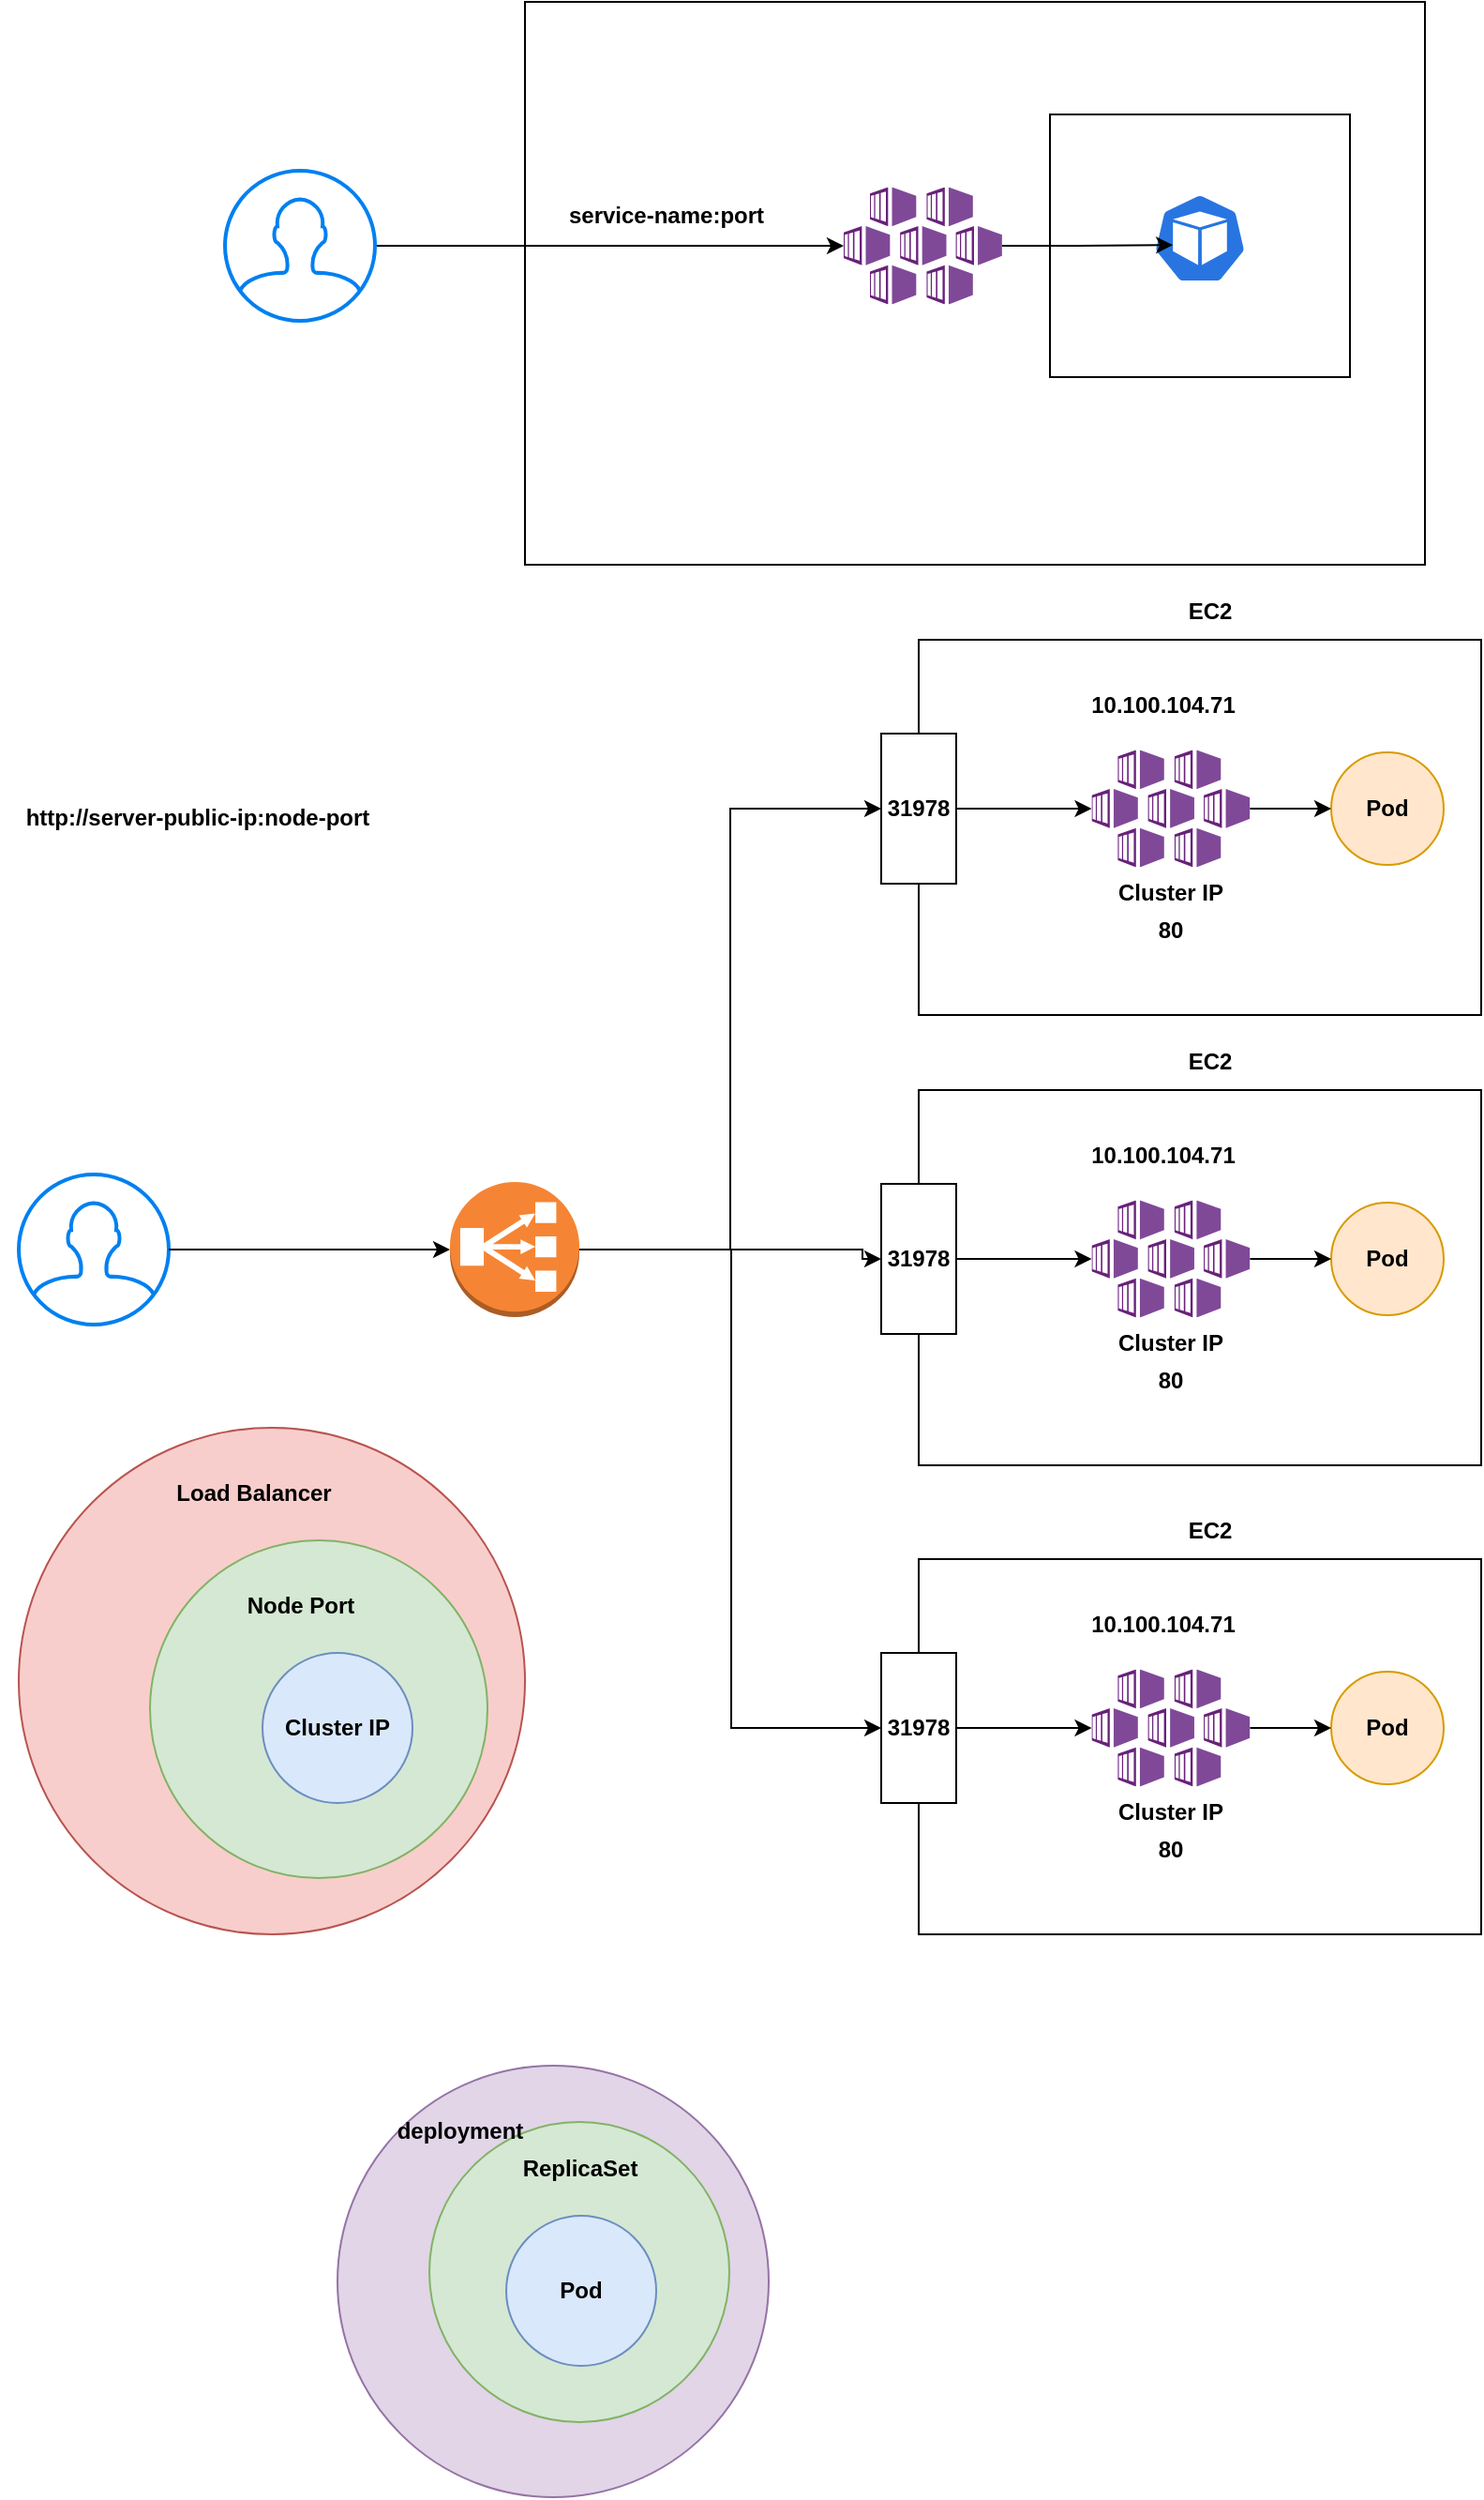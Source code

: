 <mxfile version="24.6.4" type="device">
  <diagram name="Page-1" id="rPLcQxKnwmKYAxCcPPqL">
    <mxGraphModel dx="1900" dy="583" grid="1" gridSize="10" guides="1" tooltips="1" connect="1" arrows="1" fold="1" page="1" pageScale="1" pageWidth="850" pageHeight="1100" math="0" shadow="0">
      <root>
        <mxCell id="0" />
        <mxCell id="1" parent="0" />
        <mxCell id="7WoqqL8MU9E2NCYf5LLM-3" value="" style="rounded=1;whiteSpace=wrap;html=1;" parent="1" vertex="1">
          <mxGeometry x="510" y="180" width="120" height="60" as="geometry" />
        </mxCell>
        <mxCell id="7WoqqL8MU9E2NCYf5LLM-2" value="" style="rounded=0;whiteSpace=wrap;html=1;" parent="1" vertex="1">
          <mxGeometry x="250" y="90" width="480" height="300" as="geometry" />
        </mxCell>
        <mxCell id="7WoqqL8MU9E2NCYf5LLM-4" value="" style="rounded=0;whiteSpace=wrap;html=1;" parent="1" vertex="1">
          <mxGeometry x="530" y="150" width="160" height="140" as="geometry" />
        </mxCell>
        <mxCell id="7WoqqL8MU9E2NCYf5LLM-5" value="" style="aspect=fixed;sketch=0;html=1;dashed=0;whitespace=wrap;verticalLabelPosition=bottom;verticalAlign=top;fillColor=#2875E2;strokeColor=#ffffff;points=[[0.005,0.63,0],[0.1,0.2,0],[0.9,0.2,0],[0.5,0,0],[0.995,0.63,0],[0.72,0.99,0],[0.5,1,0],[0.28,0.99,0]];shape=mxgraph.kubernetes.icon2;prIcon=pod" parent="1" vertex="1">
          <mxGeometry x="585" y="192" width="50" height="48" as="geometry" />
        </mxCell>
        <mxCell id="7WoqqL8MU9E2NCYf5LLM-6" value="" style="image;sketch=0;aspect=fixed;html=1;points=[];align=center;fontSize=12;image=img/lib/mscae/Kubernetes_Services.svg;" parent="1" vertex="1">
          <mxGeometry x="420" y="188.75" width="84.46" height="62.5" as="geometry" />
        </mxCell>
        <mxCell id="7WoqqL8MU9E2NCYf5LLM-7" style="edgeStyle=orthogonalEdgeStyle;rounded=0;orthogonalLoop=1;jettySize=auto;html=1;entryX=0.212;entryY=0.575;entryDx=0;entryDy=0;entryPerimeter=0;" parent="1" source="7WoqqL8MU9E2NCYf5LLM-6" target="7WoqqL8MU9E2NCYf5LLM-5" edge="1">
          <mxGeometry relative="1" as="geometry" />
        </mxCell>
        <mxCell id="7WoqqL8MU9E2NCYf5LLM-9" style="edgeStyle=orthogonalEdgeStyle;rounded=0;orthogonalLoop=1;jettySize=auto;html=1;" parent="1" source="7WoqqL8MU9E2NCYf5LLM-8" target="7WoqqL8MU9E2NCYf5LLM-6" edge="1">
          <mxGeometry relative="1" as="geometry" />
        </mxCell>
        <mxCell id="7WoqqL8MU9E2NCYf5LLM-8" value="" style="html=1;verticalLabelPosition=bottom;align=center;labelBackgroundColor=#ffffff;verticalAlign=top;strokeWidth=2;strokeColor=#0080F0;shadow=0;dashed=0;shape=mxgraph.ios7.icons.user;" parent="1" vertex="1">
          <mxGeometry x="90" y="180" width="80" height="80" as="geometry" />
        </mxCell>
        <mxCell id="7WoqqL8MU9E2NCYf5LLM-10" value="&lt;b&gt;service-name:port&lt;/b&gt;" style="text;html=1;align=center;verticalAlign=middle;resizable=0;points=[];autosize=1;strokeColor=none;fillColor=none;" parent="1" vertex="1">
          <mxGeometry x="260" y="188.75" width="130" height="30" as="geometry" />
        </mxCell>
        <mxCell id="7WoqqL8MU9E2NCYf5LLM-19" style="edgeStyle=orthogonalEdgeStyle;rounded=0;orthogonalLoop=1;jettySize=auto;html=1;entryX=0;entryY=0.5;entryDx=0;entryDy=0;" parent="1" source="7WoqqL8MU9E2NCYf5LLM-31" target="7WoqqL8MU9E2NCYf5LLM-15" edge="1">
          <mxGeometry relative="1" as="geometry" />
        </mxCell>
        <mxCell id="7WoqqL8MU9E2NCYf5LLM-18" value="" style="html=1;verticalLabelPosition=bottom;align=center;labelBackgroundColor=#ffffff;verticalAlign=top;strokeWidth=2;strokeColor=#0080F0;shadow=0;dashed=0;shape=mxgraph.ios7.icons.user;" parent="1" vertex="1">
          <mxGeometry x="-20" y="715" width="80" height="80" as="geometry" />
        </mxCell>
        <mxCell id="7WoqqL8MU9E2NCYf5LLM-22" value="&lt;b&gt;http://server-public-ip:node-port&lt;/b&gt;" style="text;html=1;align=center;verticalAlign=middle;resizable=0;points=[];autosize=1;strokeColor=none;fillColor=none;" parent="1" vertex="1">
          <mxGeometry x="-30" y="510" width="210" height="30" as="geometry" />
        </mxCell>
        <mxCell id="7WoqqL8MU9E2NCYf5LLM-30" value="" style="group" parent="1" vertex="1" connectable="0">
          <mxGeometry x="-20" y="850" width="270" height="270" as="geometry" />
        </mxCell>
        <mxCell id="7WoqqL8MU9E2NCYf5LLM-28" value="" style="ellipse;whiteSpace=wrap;html=1;aspect=fixed;fillColor=#f8cecc;strokeColor=#b85450;" parent="7WoqqL8MU9E2NCYf5LLM-30" vertex="1">
          <mxGeometry width="270" height="270" as="geometry" />
        </mxCell>
        <mxCell id="7WoqqL8MU9E2NCYf5LLM-26" value="" style="ellipse;whiteSpace=wrap;html=1;aspect=fixed;fillColor=#d5e8d4;strokeColor=#82b366;" parent="7WoqqL8MU9E2NCYf5LLM-30" vertex="1">
          <mxGeometry x="70" y="60" width="180" height="180" as="geometry" />
        </mxCell>
        <mxCell id="7WoqqL8MU9E2NCYf5LLM-25" value="&lt;b&gt;Cluster IP&lt;/b&gt;" style="ellipse;whiteSpace=wrap;html=1;aspect=fixed;fillColor=#dae8fc;strokeColor=#6c8ebf;" parent="7WoqqL8MU9E2NCYf5LLM-30" vertex="1">
          <mxGeometry x="130" y="120" width="80" height="80" as="geometry" />
        </mxCell>
        <mxCell id="7WoqqL8MU9E2NCYf5LLM-27" value="&lt;b&gt;Node Port&lt;/b&gt;" style="text;html=1;align=center;verticalAlign=middle;resizable=0;points=[];autosize=1;strokeColor=none;fillColor=none;" parent="7WoqqL8MU9E2NCYf5LLM-30" vertex="1">
          <mxGeometry x="110" y="80" width="80" height="30" as="geometry" />
        </mxCell>
        <mxCell id="7WoqqL8MU9E2NCYf5LLM-29" value="&lt;b&gt;Load Balancer&lt;/b&gt;" style="text;html=1;align=center;verticalAlign=middle;resizable=0;points=[];autosize=1;strokeColor=none;fillColor=none;" parent="7WoqqL8MU9E2NCYf5LLM-30" vertex="1">
          <mxGeometry x="70" y="20" width="110" height="30" as="geometry" />
        </mxCell>
        <mxCell id="7WoqqL8MU9E2NCYf5LLM-32" value="" style="edgeStyle=orthogonalEdgeStyle;rounded=0;orthogonalLoop=1;jettySize=auto;html=1;entryX=0;entryY=0.5;entryDx=0;entryDy=0;" parent="1" source="7WoqqL8MU9E2NCYf5LLM-18" target="7WoqqL8MU9E2NCYf5LLM-31" edge="1">
          <mxGeometry relative="1" as="geometry">
            <mxPoint x="70" y="610" as="sourcePoint" />
            <mxPoint x="430" y="610" as="targetPoint" />
          </mxGeometry>
        </mxCell>
        <mxCell id="7WoqqL8MU9E2NCYf5LLM-58" style="edgeStyle=orthogonalEdgeStyle;rounded=0;orthogonalLoop=1;jettySize=auto;html=1;entryX=0;entryY=0.5;entryDx=0;entryDy=0;" parent="1" source="7WoqqL8MU9E2NCYf5LLM-31" target="7WoqqL8MU9E2NCYf5LLM-40" edge="1">
          <mxGeometry relative="1" as="geometry">
            <Array as="points">
              <mxPoint x="430" y="755" />
            </Array>
          </mxGeometry>
        </mxCell>
        <mxCell id="7WoqqL8MU9E2NCYf5LLM-59" style="edgeStyle=orthogonalEdgeStyle;rounded=0;orthogonalLoop=1;jettySize=auto;html=1;entryX=0;entryY=0.5;entryDx=0;entryDy=0;" parent="1" source="7WoqqL8MU9E2NCYf5LLM-31" target="7WoqqL8MU9E2NCYf5LLM-52" edge="1">
          <mxGeometry relative="1" as="geometry">
            <mxPoint x="370" y="860" as="targetPoint" />
            <Array as="points">
              <mxPoint x="360" y="755" />
              <mxPoint x="360" y="1010" />
            </Array>
          </mxGeometry>
        </mxCell>
        <mxCell id="7WoqqL8MU9E2NCYf5LLM-31" value="" style="outlineConnect=0;dashed=0;verticalLabelPosition=bottom;verticalAlign=top;align=center;html=1;shape=mxgraph.aws3.classic_load_balancer;fillColor=#F58534;gradientColor=none;" parent="1" vertex="1">
          <mxGeometry x="210" y="719" width="69" height="72" as="geometry" />
        </mxCell>
        <mxCell id="7WoqqL8MU9E2NCYf5LLM-33" value="" style="group" parent="1" vertex="1" connectable="0">
          <mxGeometry x="440" y="400" width="320" height="230" as="geometry" />
        </mxCell>
        <mxCell id="7WoqqL8MU9E2NCYf5LLM-11" value="" style="ellipse;whiteSpace=wrap;html=1;aspect=fixed;" parent="7WoqqL8MU9E2NCYf5LLM-33" vertex="1">
          <mxGeometry x="240" y="90" width="60" height="60" as="geometry" />
        </mxCell>
        <mxCell id="7WoqqL8MU9E2NCYf5LLM-12" value="" style="rounded=0;whiteSpace=wrap;html=1;" parent="7WoqqL8MU9E2NCYf5LLM-33" vertex="1">
          <mxGeometry x="20" y="30" width="300" height="200" as="geometry" />
        </mxCell>
        <mxCell id="7WoqqL8MU9E2NCYf5LLM-13" value="&lt;b&gt;Pod&lt;/b&gt;" style="ellipse;whiteSpace=wrap;html=1;aspect=fixed;fillColor=#ffe6cc;strokeColor=#d79b00;" parent="7WoqqL8MU9E2NCYf5LLM-33" vertex="1">
          <mxGeometry x="240" y="90" width="60" height="60" as="geometry" />
        </mxCell>
        <mxCell id="7WoqqL8MU9E2NCYf5LLM-14" value="&lt;b&gt;EC2&lt;/b&gt;" style="text;html=1;align=center;verticalAlign=middle;resizable=0;points=[];autosize=1;strokeColor=none;fillColor=none;" parent="7WoqqL8MU9E2NCYf5LLM-33" vertex="1">
          <mxGeometry x="150" width="50" height="30" as="geometry" />
        </mxCell>
        <mxCell id="7WoqqL8MU9E2NCYf5LLM-20" style="edgeStyle=orthogonalEdgeStyle;rounded=0;orthogonalLoop=1;jettySize=auto;html=1;" parent="7WoqqL8MU9E2NCYf5LLM-33" source="7WoqqL8MU9E2NCYf5LLM-15" target="7WoqqL8MU9E2NCYf5LLM-16" edge="1">
          <mxGeometry relative="1" as="geometry" />
        </mxCell>
        <mxCell id="7WoqqL8MU9E2NCYf5LLM-15" value="&lt;b&gt;31978&lt;/b&gt;" style="rounded=0;whiteSpace=wrap;html=1;" parent="7WoqqL8MU9E2NCYf5LLM-33" vertex="1">
          <mxGeometry y="80" width="40" height="80" as="geometry" />
        </mxCell>
        <mxCell id="7WoqqL8MU9E2NCYf5LLM-21" style="edgeStyle=orthogonalEdgeStyle;rounded=0;orthogonalLoop=1;jettySize=auto;html=1;entryX=0;entryY=0.5;entryDx=0;entryDy=0;" parent="7WoqqL8MU9E2NCYf5LLM-33" source="7WoqqL8MU9E2NCYf5LLM-16" target="7WoqqL8MU9E2NCYf5LLM-13" edge="1">
          <mxGeometry relative="1" as="geometry" />
        </mxCell>
        <mxCell id="7WoqqL8MU9E2NCYf5LLM-16" value="" style="image;sketch=0;aspect=fixed;html=1;points=[];align=center;fontSize=12;image=img/lib/mscae/Kubernetes_Services.svg;" parent="7WoqqL8MU9E2NCYf5LLM-33" vertex="1">
          <mxGeometry x="112.23" y="88.75" width="84.46" height="62.5" as="geometry" />
        </mxCell>
        <mxCell id="7WoqqL8MU9E2NCYf5LLM-17" value="&lt;b&gt;Cluster IP&lt;/b&gt;" style="text;html=1;align=center;verticalAlign=middle;resizable=0;points=[];autosize=1;strokeColor=none;fillColor=none;" parent="7WoqqL8MU9E2NCYf5LLM-33" vertex="1">
          <mxGeometry x="114.46" y="150" width="80" height="30" as="geometry" />
        </mxCell>
        <mxCell id="7WoqqL8MU9E2NCYf5LLM-23" value="&lt;b&gt;10.100.104.71&lt;/b&gt;" style="text;html=1;align=center;verticalAlign=middle;resizable=0;points=[];autosize=1;strokeColor=none;fillColor=none;" parent="7WoqqL8MU9E2NCYf5LLM-33" vertex="1">
          <mxGeometry x="100" y="50" width="100" height="30" as="geometry" />
        </mxCell>
        <mxCell id="7WoqqL8MU9E2NCYf5LLM-24" value="&lt;b&gt;80&lt;/b&gt;" style="text;html=1;align=center;verticalAlign=middle;resizable=0;points=[];autosize=1;strokeColor=none;fillColor=none;" parent="7WoqqL8MU9E2NCYf5LLM-33" vertex="1">
          <mxGeometry x="134.46" y="170" width="40" height="30" as="geometry" />
        </mxCell>
        <mxCell id="7WoqqL8MU9E2NCYf5LLM-34" value="" style="group" parent="1" vertex="1" connectable="0">
          <mxGeometry x="440" y="640" width="320" height="230" as="geometry" />
        </mxCell>
        <mxCell id="7WoqqL8MU9E2NCYf5LLM-35" value="" style="ellipse;whiteSpace=wrap;html=1;aspect=fixed;" parent="7WoqqL8MU9E2NCYf5LLM-34" vertex="1">
          <mxGeometry x="240" y="90" width="60" height="60" as="geometry" />
        </mxCell>
        <mxCell id="7WoqqL8MU9E2NCYf5LLM-36" value="" style="rounded=0;whiteSpace=wrap;html=1;" parent="7WoqqL8MU9E2NCYf5LLM-34" vertex="1">
          <mxGeometry x="20" y="30" width="300" height="200" as="geometry" />
        </mxCell>
        <mxCell id="7WoqqL8MU9E2NCYf5LLM-37" value="&lt;b&gt;Pod&lt;/b&gt;" style="ellipse;whiteSpace=wrap;html=1;aspect=fixed;fillColor=#ffe6cc;strokeColor=#d79b00;" parent="7WoqqL8MU9E2NCYf5LLM-34" vertex="1">
          <mxGeometry x="240" y="90" width="60" height="60" as="geometry" />
        </mxCell>
        <mxCell id="7WoqqL8MU9E2NCYf5LLM-38" value="&lt;b&gt;EC2&lt;/b&gt;" style="text;html=1;align=center;verticalAlign=middle;resizable=0;points=[];autosize=1;strokeColor=none;fillColor=none;" parent="7WoqqL8MU9E2NCYf5LLM-34" vertex="1">
          <mxGeometry x="150" width="50" height="30" as="geometry" />
        </mxCell>
        <mxCell id="7WoqqL8MU9E2NCYf5LLM-39" style="edgeStyle=orthogonalEdgeStyle;rounded=0;orthogonalLoop=1;jettySize=auto;html=1;" parent="7WoqqL8MU9E2NCYf5LLM-34" source="7WoqqL8MU9E2NCYf5LLM-40" target="7WoqqL8MU9E2NCYf5LLM-42" edge="1">
          <mxGeometry relative="1" as="geometry" />
        </mxCell>
        <mxCell id="7WoqqL8MU9E2NCYf5LLM-40" value="&lt;b&gt;31978&lt;/b&gt;" style="rounded=0;whiteSpace=wrap;html=1;" parent="7WoqqL8MU9E2NCYf5LLM-34" vertex="1">
          <mxGeometry y="80" width="40" height="80" as="geometry" />
        </mxCell>
        <mxCell id="7WoqqL8MU9E2NCYf5LLM-41" style="edgeStyle=orthogonalEdgeStyle;rounded=0;orthogonalLoop=1;jettySize=auto;html=1;entryX=0;entryY=0.5;entryDx=0;entryDy=0;" parent="7WoqqL8MU9E2NCYf5LLM-34" source="7WoqqL8MU9E2NCYf5LLM-42" target="7WoqqL8MU9E2NCYf5LLM-37" edge="1">
          <mxGeometry relative="1" as="geometry" />
        </mxCell>
        <mxCell id="7WoqqL8MU9E2NCYf5LLM-42" value="" style="image;sketch=0;aspect=fixed;html=1;points=[];align=center;fontSize=12;image=img/lib/mscae/Kubernetes_Services.svg;" parent="7WoqqL8MU9E2NCYf5LLM-34" vertex="1">
          <mxGeometry x="112.23" y="88.75" width="84.46" height="62.5" as="geometry" />
        </mxCell>
        <mxCell id="7WoqqL8MU9E2NCYf5LLM-43" value="&lt;b&gt;Cluster IP&lt;/b&gt;" style="text;html=1;align=center;verticalAlign=middle;resizable=0;points=[];autosize=1;strokeColor=none;fillColor=none;" parent="7WoqqL8MU9E2NCYf5LLM-34" vertex="1">
          <mxGeometry x="114.46" y="150" width="80" height="30" as="geometry" />
        </mxCell>
        <mxCell id="7WoqqL8MU9E2NCYf5LLM-44" value="&lt;b&gt;10.100.104.71&lt;/b&gt;" style="text;html=1;align=center;verticalAlign=middle;resizable=0;points=[];autosize=1;strokeColor=none;fillColor=none;" parent="7WoqqL8MU9E2NCYf5LLM-34" vertex="1">
          <mxGeometry x="100" y="50" width="100" height="30" as="geometry" />
        </mxCell>
        <mxCell id="7WoqqL8MU9E2NCYf5LLM-45" value="&lt;b&gt;80&lt;/b&gt;" style="text;html=1;align=center;verticalAlign=middle;resizable=0;points=[];autosize=1;strokeColor=none;fillColor=none;" parent="7WoqqL8MU9E2NCYf5LLM-34" vertex="1">
          <mxGeometry x="134.46" y="170" width="40" height="30" as="geometry" />
        </mxCell>
        <mxCell id="7WoqqL8MU9E2NCYf5LLM-46" value="" style="group" parent="1" vertex="1" connectable="0">
          <mxGeometry x="440" y="890" width="320" height="230" as="geometry" />
        </mxCell>
        <mxCell id="7WoqqL8MU9E2NCYf5LLM-47" value="" style="ellipse;whiteSpace=wrap;html=1;aspect=fixed;" parent="7WoqqL8MU9E2NCYf5LLM-46" vertex="1">
          <mxGeometry x="240" y="90" width="60" height="60" as="geometry" />
        </mxCell>
        <mxCell id="7WoqqL8MU9E2NCYf5LLM-48" value="" style="rounded=0;whiteSpace=wrap;html=1;" parent="7WoqqL8MU9E2NCYf5LLM-46" vertex="1">
          <mxGeometry x="20" y="30" width="300" height="200" as="geometry" />
        </mxCell>
        <mxCell id="7WoqqL8MU9E2NCYf5LLM-49" value="&lt;b&gt;Pod&lt;/b&gt;" style="ellipse;whiteSpace=wrap;html=1;aspect=fixed;fillColor=#ffe6cc;strokeColor=#d79b00;" parent="7WoqqL8MU9E2NCYf5LLM-46" vertex="1">
          <mxGeometry x="240" y="90" width="60" height="60" as="geometry" />
        </mxCell>
        <mxCell id="7WoqqL8MU9E2NCYf5LLM-50" value="&lt;b&gt;EC2&lt;/b&gt;" style="text;html=1;align=center;verticalAlign=middle;resizable=0;points=[];autosize=1;strokeColor=none;fillColor=none;" parent="7WoqqL8MU9E2NCYf5LLM-46" vertex="1">
          <mxGeometry x="150" width="50" height="30" as="geometry" />
        </mxCell>
        <mxCell id="7WoqqL8MU9E2NCYf5LLM-51" style="edgeStyle=orthogonalEdgeStyle;rounded=0;orthogonalLoop=1;jettySize=auto;html=1;" parent="7WoqqL8MU9E2NCYf5LLM-46" source="7WoqqL8MU9E2NCYf5LLM-52" target="7WoqqL8MU9E2NCYf5LLM-54" edge="1">
          <mxGeometry relative="1" as="geometry" />
        </mxCell>
        <mxCell id="7WoqqL8MU9E2NCYf5LLM-52" value="&lt;b&gt;31978&lt;/b&gt;" style="rounded=0;whiteSpace=wrap;html=1;" parent="7WoqqL8MU9E2NCYf5LLM-46" vertex="1">
          <mxGeometry y="80" width="40" height="80" as="geometry" />
        </mxCell>
        <mxCell id="7WoqqL8MU9E2NCYf5LLM-53" style="edgeStyle=orthogonalEdgeStyle;rounded=0;orthogonalLoop=1;jettySize=auto;html=1;entryX=0;entryY=0.5;entryDx=0;entryDy=0;" parent="7WoqqL8MU9E2NCYf5LLM-46" source="7WoqqL8MU9E2NCYf5LLM-54" target="7WoqqL8MU9E2NCYf5LLM-49" edge="1">
          <mxGeometry relative="1" as="geometry" />
        </mxCell>
        <mxCell id="7WoqqL8MU9E2NCYf5LLM-54" value="" style="image;sketch=0;aspect=fixed;html=1;points=[];align=center;fontSize=12;image=img/lib/mscae/Kubernetes_Services.svg;" parent="7WoqqL8MU9E2NCYf5LLM-46" vertex="1">
          <mxGeometry x="112.23" y="88.75" width="84.46" height="62.5" as="geometry" />
        </mxCell>
        <mxCell id="7WoqqL8MU9E2NCYf5LLM-55" value="&lt;b&gt;Cluster IP&lt;/b&gt;" style="text;html=1;align=center;verticalAlign=middle;resizable=0;points=[];autosize=1;strokeColor=none;fillColor=none;" parent="7WoqqL8MU9E2NCYf5LLM-46" vertex="1">
          <mxGeometry x="114.46" y="150" width="80" height="30" as="geometry" />
        </mxCell>
        <mxCell id="7WoqqL8MU9E2NCYf5LLM-56" value="&lt;b&gt;10.100.104.71&lt;/b&gt;" style="text;html=1;align=center;verticalAlign=middle;resizable=0;points=[];autosize=1;strokeColor=none;fillColor=none;" parent="7WoqqL8MU9E2NCYf5LLM-46" vertex="1">
          <mxGeometry x="100" y="50" width="100" height="30" as="geometry" />
        </mxCell>
        <mxCell id="7WoqqL8MU9E2NCYf5LLM-57" value="&lt;b&gt;80&lt;/b&gt;" style="text;html=1;align=center;verticalAlign=middle;resizable=0;points=[];autosize=1;strokeColor=none;fillColor=none;" parent="7WoqqL8MU9E2NCYf5LLM-46" vertex="1">
          <mxGeometry x="134.46" y="170" width="40" height="30" as="geometry" />
        </mxCell>
        <mxCell id="gVt-e7USz2jDWSjKCuRl-6" value="" style="group" vertex="1" connectable="0" parent="1">
          <mxGeometry x="150" y="1190" width="230" height="230" as="geometry" />
        </mxCell>
        <mxCell id="gVt-e7USz2jDWSjKCuRl-4" value="" style="ellipse;whiteSpace=wrap;html=1;aspect=fixed;fillColor=#e1d5e7;strokeColor=#9673a6;" vertex="1" parent="gVt-e7USz2jDWSjKCuRl-6">
          <mxGeometry width="230" height="230" as="geometry" />
        </mxCell>
        <mxCell id="gVt-e7USz2jDWSjKCuRl-2" value="" style="ellipse;whiteSpace=wrap;html=1;aspect=fixed;fillColor=#d5e8d4;strokeColor=#82b366;" vertex="1" parent="gVt-e7USz2jDWSjKCuRl-6">
          <mxGeometry x="49" y="30" width="160" height="160" as="geometry" />
        </mxCell>
        <mxCell id="gVt-e7USz2jDWSjKCuRl-1" value="&lt;b&gt;Pod&lt;/b&gt;" style="ellipse;whiteSpace=wrap;html=1;aspect=fixed;fillColor=#dae8fc;strokeColor=#6c8ebf;" vertex="1" parent="gVt-e7USz2jDWSjKCuRl-6">
          <mxGeometry x="90" y="80" width="80" height="80" as="geometry" />
        </mxCell>
        <mxCell id="gVt-e7USz2jDWSjKCuRl-3" value="&lt;b&gt;ReplicaSet&lt;/b&gt;" style="text;html=1;align=center;verticalAlign=middle;resizable=0;points=[];autosize=1;strokeColor=none;fillColor=none;" vertex="1" parent="gVt-e7USz2jDWSjKCuRl-6">
          <mxGeometry x="89" y="40" width="80" height="30" as="geometry" />
        </mxCell>
        <mxCell id="gVt-e7USz2jDWSjKCuRl-5" value="&lt;b&gt;deployment&lt;/b&gt;" style="text;html=1;align=center;verticalAlign=middle;resizable=0;points=[];autosize=1;strokeColor=none;fillColor=none;" vertex="1" parent="gVt-e7USz2jDWSjKCuRl-6">
          <mxGeometry x="20" y="20" width="90" height="30" as="geometry" />
        </mxCell>
      </root>
    </mxGraphModel>
  </diagram>
</mxfile>
